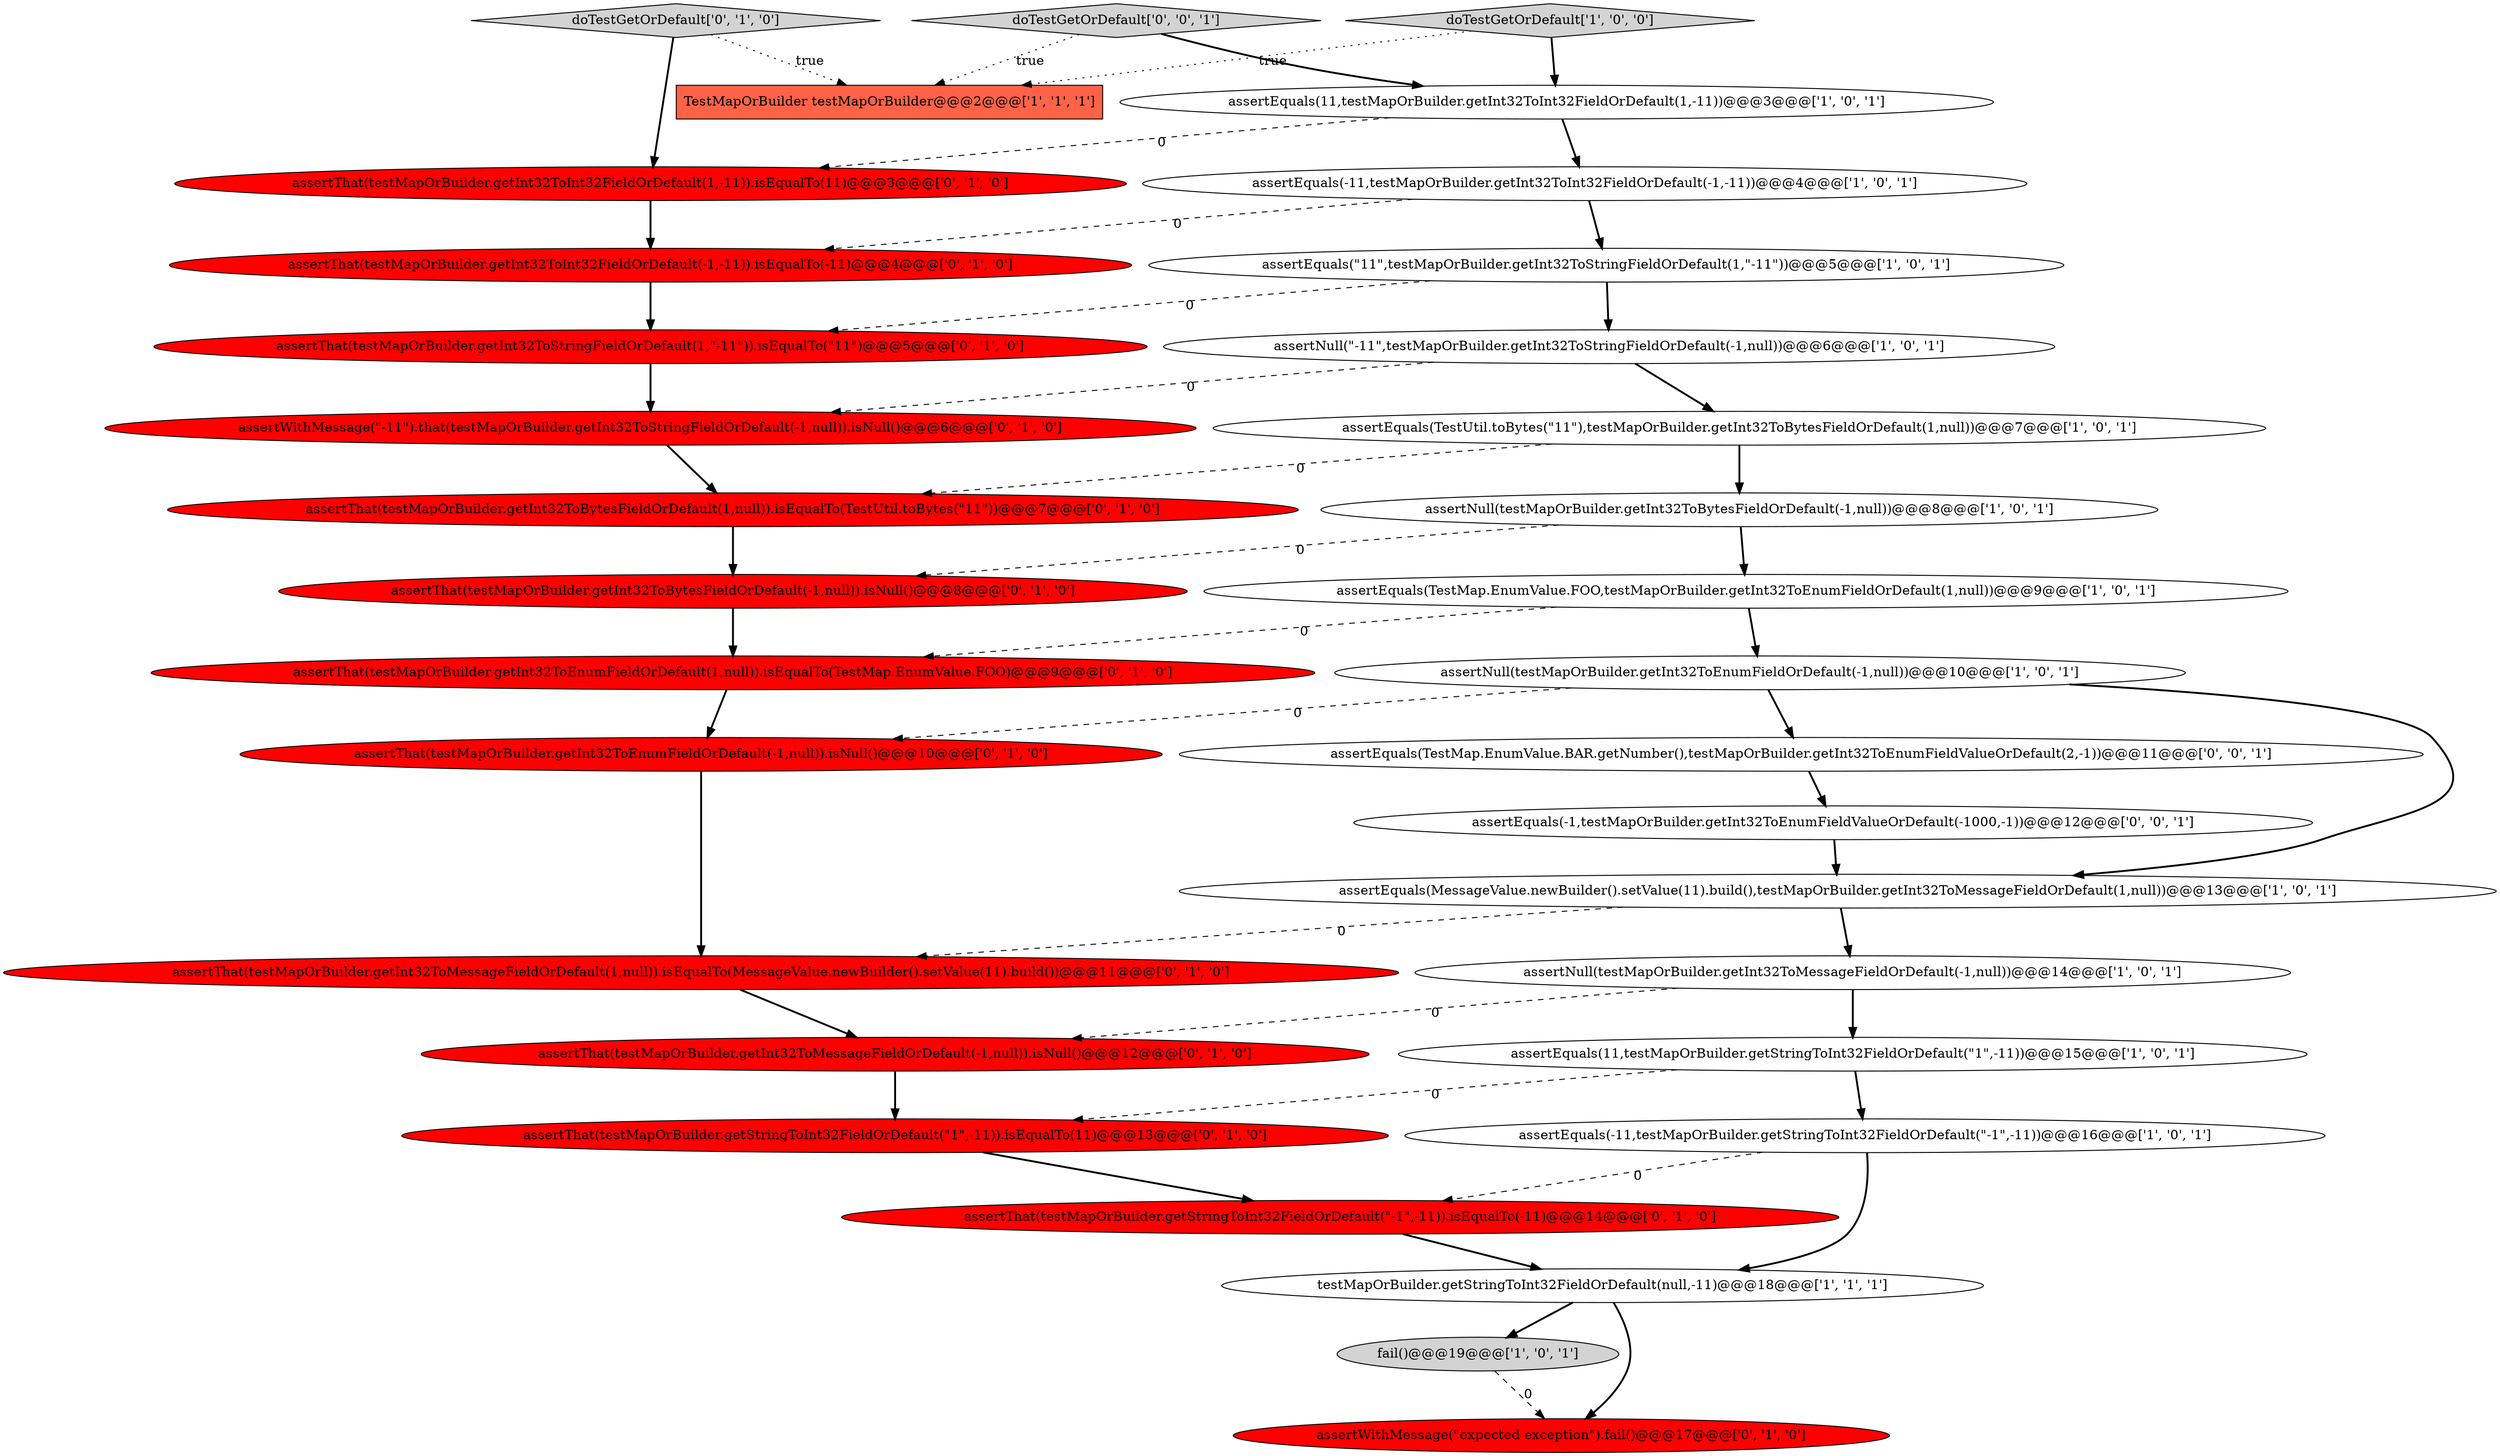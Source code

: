 digraph {
14 [style = filled, label = "fail()@@@19@@@['1', '0', '1']", fillcolor = lightgray, shape = ellipse image = "AAA0AAABBB1BBB"];
8 [style = filled, label = "assertEquals(-11,testMapOrBuilder.getInt32ToInt32FieldOrDefault(-1,-11))@@@4@@@['1', '0', '1']", fillcolor = white, shape = ellipse image = "AAA0AAABBB1BBB"];
27 [style = filled, label = "assertThat(testMapOrBuilder.getStringToInt32FieldOrDefault(\"-1\",-11)).isEqualTo(-11)@@@14@@@['0', '1', '0']", fillcolor = red, shape = ellipse image = "AAA1AAABBB2BBB"];
21 [style = filled, label = "assertWithMessage(\"expected exception\").fail()@@@17@@@['0', '1', '0']", fillcolor = red, shape = ellipse image = "AAA1AAABBB2BBB"];
24 [style = filled, label = "doTestGetOrDefault['0', '1', '0']", fillcolor = lightgray, shape = diamond image = "AAA0AAABBB2BBB"];
3 [style = filled, label = "assertEquals(-11,testMapOrBuilder.getStringToInt32FieldOrDefault(\"-1\",-11))@@@16@@@['1', '0', '1']", fillcolor = white, shape = ellipse image = "AAA0AAABBB1BBB"];
31 [style = filled, label = "assertEquals(-1,testMapOrBuilder.getInt32ToEnumFieldValueOrDefault(-1000,-1))@@@12@@@['0', '0', '1']", fillcolor = white, shape = ellipse image = "AAA0AAABBB3BBB"];
29 [style = filled, label = "assertThat(testMapOrBuilder.getInt32ToEnumFieldOrDefault(1,null)).isEqualTo(TestMap.EnumValue.FOO)@@@9@@@['0', '1', '0']", fillcolor = red, shape = ellipse image = "AAA1AAABBB2BBB"];
7 [style = filled, label = "TestMapOrBuilder testMapOrBuilder@@@2@@@['1', '1', '1']", fillcolor = tomato, shape = box image = "AAA0AAABBB1BBB"];
30 [style = filled, label = "assertEquals(TestMap.EnumValue.BAR.getNumber(),testMapOrBuilder.getInt32ToEnumFieldValueOrDefault(2,-1))@@@11@@@['0', '0', '1']", fillcolor = white, shape = ellipse image = "AAA0AAABBB3BBB"];
16 [style = filled, label = "assertThat(testMapOrBuilder.getInt32ToInt32FieldOrDefault(1,-11)).isEqualTo(11)@@@3@@@['0', '1', '0']", fillcolor = red, shape = ellipse image = "AAA1AAABBB2BBB"];
22 [style = filled, label = "assertThat(testMapOrBuilder.getInt32ToMessageFieldOrDefault(-1,null)).isNull()@@@12@@@['0', '1', '0']", fillcolor = red, shape = ellipse image = "AAA1AAABBB2BBB"];
1 [style = filled, label = "assertEquals(11,testMapOrBuilder.getStringToInt32FieldOrDefault(\"1\",-11))@@@15@@@['1', '0', '1']", fillcolor = white, shape = ellipse image = "AAA0AAABBB1BBB"];
20 [style = filled, label = "assertThat(testMapOrBuilder.getInt32ToBytesFieldOrDefault(-1,null)).isNull()@@@8@@@['0', '1', '0']", fillcolor = red, shape = ellipse image = "AAA1AAABBB2BBB"];
9 [style = filled, label = "testMapOrBuilder.getStringToInt32FieldOrDefault(null,-11)@@@18@@@['1', '1', '1']", fillcolor = white, shape = ellipse image = "AAA0AAABBB1BBB"];
23 [style = filled, label = "assertThat(testMapOrBuilder.getStringToInt32FieldOrDefault(\"1\",-11)).isEqualTo(11)@@@13@@@['0', '1', '0']", fillcolor = red, shape = ellipse image = "AAA1AAABBB2BBB"];
12 [style = filled, label = "assertEquals(11,testMapOrBuilder.getInt32ToInt32FieldOrDefault(1,-11))@@@3@@@['1', '0', '1']", fillcolor = white, shape = ellipse image = "AAA0AAABBB1BBB"];
13 [style = filled, label = "assertNull(testMapOrBuilder.getInt32ToMessageFieldOrDefault(-1,null))@@@14@@@['1', '0', '1']", fillcolor = white, shape = ellipse image = "AAA0AAABBB1BBB"];
28 [style = filled, label = "assertThat(testMapOrBuilder.getInt32ToMessageFieldOrDefault(1,null)).isEqualTo(MessageValue.newBuilder().setValue(11).build())@@@11@@@['0', '1', '0']", fillcolor = red, shape = ellipse image = "AAA1AAABBB2BBB"];
26 [style = filled, label = "assertThat(testMapOrBuilder.getInt32ToBytesFieldOrDefault(1,null)).isEqualTo(TestUtil.toBytes(\"11\"))@@@7@@@['0', '1', '0']", fillcolor = red, shape = ellipse image = "AAA1AAABBB2BBB"];
6 [style = filled, label = "assertEquals(MessageValue.newBuilder().setValue(11).build(),testMapOrBuilder.getInt32ToMessageFieldOrDefault(1,null))@@@13@@@['1', '0', '1']", fillcolor = white, shape = ellipse image = "AAA0AAABBB1BBB"];
5 [style = filled, label = "assertNull(testMapOrBuilder.getInt32ToBytesFieldOrDefault(-1,null))@@@8@@@['1', '0', '1']", fillcolor = white, shape = ellipse image = "AAA0AAABBB1BBB"];
32 [style = filled, label = "doTestGetOrDefault['0', '0', '1']", fillcolor = lightgray, shape = diamond image = "AAA0AAABBB3BBB"];
0 [style = filled, label = "assertNull(\"-11\",testMapOrBuilder.getInt32ToStringFieldOrDefault(-1,null))@@@6@@@['1', '0', '1']", fillcolor = white, shape = ellipse image = "AAA0AAABBB1BBB"];
2 [style = filled, label = "assertEquals(TestUtil.toBytes(\"11\"),testMapOrBuilder.getInt32ToBytesFieldOrDefault(1,null))@@@7@@@['1', '0', '1']", fillcolor = white, shape = ellipse image = "AAA0AAABBB1BBB"];
17 [style = filled, label = "assertThat(testMapOrBuilder.getInt32ToStringFieldOrDefault(1,\"-11\")).isEqualTo(\"11\")@@@5@@@['0', '1', '0']", fillcolor = red, shape = ellipse image = "AAA1AAABBB2BBB"];
10 [style = filled, label = "assertEquals(TestMap.EnumValue.FOO,testMapOrBuilder.getInt32ToEnumFieldOrDefault(1,null))@@@9@@@['1', '0', '1']", fillcolor = white, shape = ellipse image = "AAA0AAABBB1BBB"];
15 [style = filled, label = "assertNull(testMapOrBuilder.getInt32ToEnumFieldOrDefault(-1,null))@@@10@@@['1', '0', '1']", fillcolor = white, shape = ellipse image = "AAA0AAABBB1BBB"];
11 [style = filled, label = "doTestGetOrDefault['1', '0', '0']", fillcolor = lightgray, shape = diamond image = "AAA0AAABBB1BBB"];
19 [style = filled, label = "assertThat(testMapOrBuilder.getInt32ToEnumFieldOrDefault(-1,null)).isNull()@@@10@@@['0', '1', '0']", fillcolor = red, shape = ellipse image = "AAA1AAABBB2BBB"];
4 [style = filled, label = "assertEquals(\"11\",testMapOrBuilder.getInt32ToStringFieldOrDefault(1,\"-11\"))@@@5@@@['1', '0', '1']", fillcolor = white, shape = ellipse image = "AAA0AAABBB1BBB"];
25 [style = filled, label = "assertWithMessage(\"-11\").that(testMapOrBuilder.getInt32ToStringFieldOrDefault(-1,null)).isNull()@@@6@@@['0', '1', '0']", fillcolor = red, shape = ellipse image = "AAA1AAABBB2BBB"];
18 [style = filled, label = "assertThat(testMapOrBuilder.getInt32ToInt32FieldOrDefault(-1,-11)).isEqualTo(-11)@@@4@@@['0', '1', '0']", fillcolor = red, shape = ellipse image = "AAA1AAABBB2BBB"];
11->7 [style = dotted, label="true"];
5->10 [style = bold, label=""];
17->25 [style = bold, label=""];
16->18 [style = bold, label=""];
10->15 [style = bold, label=""];
23->27 [style = bold, label=""];
4->17 [style = dashed, label="0"];
20->29 [style = bold, label=""];
12->16 [style = dashed, label="0"];
32->12 [style = bold, label=""];
3->27 [style = dashed, label="0"];
0->2 [style = bold, label=""];
27->9 [style = bold, label=""];
32->7 [style = dotted, label="true"];
1->3 [style = bold, label=""];
18->17 [style = bold, label=""];
15->6 [style = bold, label=""];
11->12 [style = bold, label=""];
15->30 [style = bold, label=""];
15->19 [style = dashed, label="0"];
10->29 [style = dashed, label="0"];
22->23 [style = bold, label=""];
13->1 [style = bold, label=""];
4->0 [style = bold, label=""];
5->20 [style = dashed, label="0"];
3->9 [style = bold, label=""];
24->16 [style = bold, label=""];
6->28 [style = dashed, label="0"];
31->6 [style = bold, label=""];
29->19 [style = bold, label=""];
0->25 [style = dashed, label="0"];
30->31 [style = bold, label=""];
12->8 [style = bold, label=""];
6->13 [style = bold, label=""];
25->26 [style = bold, label=""];
9->21 [style = bold, label=""];
9->14 [style = bold, label=""];
8->18 [style = dashed, label="0"];
14->21 [style = dashed, label="0"];
19->28 [style = bold, label=""];
8->4 [style = bold, label=""];
2->26 [style = dashed, label="0"];
13->22 [style = dashed, label="0"];
1->23 [style = dashed, label="0"];
24->7 [style = dotted, label="true"];
28->22 [style = bold, label=""];
26->20 [style = bold, label=""];
2->5 [style = bold, label=""];
}
